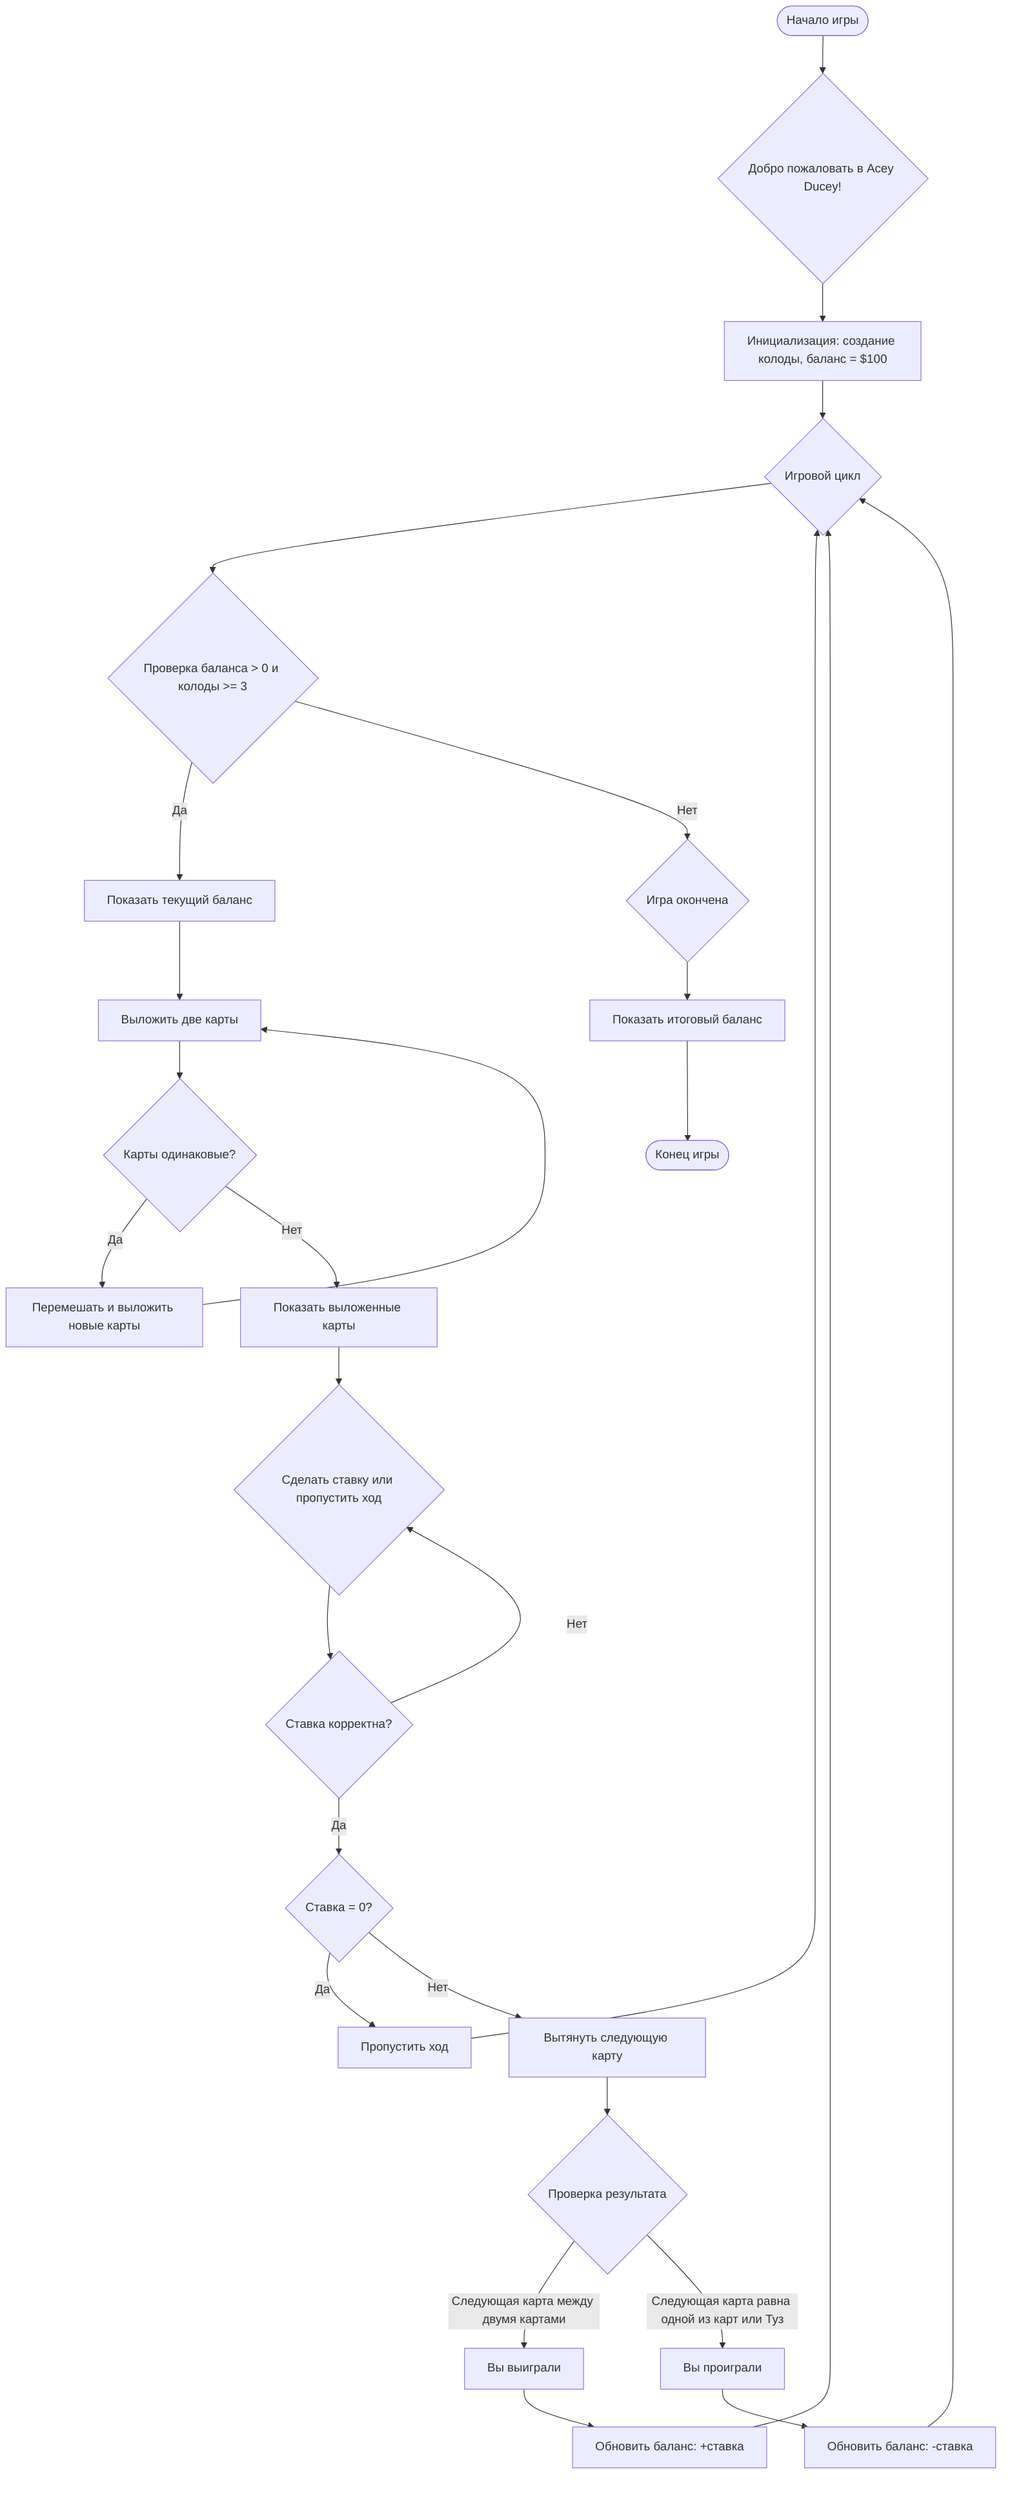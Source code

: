flowchart TD
    Start([Начало игры]) --> Welcome{Добро пожаловать в Acey Ducey!}
    Welcome --> Initialize[Инициализация: создание колоды, баланс = $100]
    Initialize --> GameLoop{Игровой цикл}

    GameLoop --> CheckBalance{Проверка баланса > 0 и колоды >= 3}
    CheckBalance -- Да --> DisplayBalance[Показать текущий баланс]
    DisplayBalance --> DealCards[Выложить две карты]
    DealCards --> CheckSameCards{Карты одинаковые?}
    CheckSameCards -- Да --> RedrawCards[Перемешать и выложить новые карты]
    RedrawCards --> DealCards
    CheckSameCards -- Нет --> DisplayCards[Показать выложенные карты]
    DisplayCards --> MakeBet{Сделать ставку или пропустить ход}
    MakeBet --> ValidateBet{Ставка корректна?}
    ValidateBet -- Нет --> MakeBet
    ValidateBet -- Да --> CheckPass{Ставка = 0?}
    CheckPass -- Да --> SkipTurn[Пропустить ход]
    SkipTurn --> GameLoop
    CheckPass -- Нет --> DrawNextCard[Вытянуть следующую карту]
    DrawNextCard --> CheckResult{Проверка результата}

    CheckResult -- Следующая карта между двумя картами --> Win[Вы выиграли]
    CheckResult -- Следующая карта равна одной из карт или Туз --> Lose[Вы проиграли]
    Win --> UpdateBalanceWin[Обновить баланс: +ставка]
    Lose --> UpdateBalanceLose[Обновить баланс: -ставка]

    UpdateBalanceWin --> GameLoop
    UpdateBalanceLose --> GameLoop

    CheckBalance -- Нет --> EndGame{Игра окончена}
    EndGame --> DisplayFinalBalance[Показать итоговый баланс]
    DisplayFinalBalance --> Finish([Конец игры])